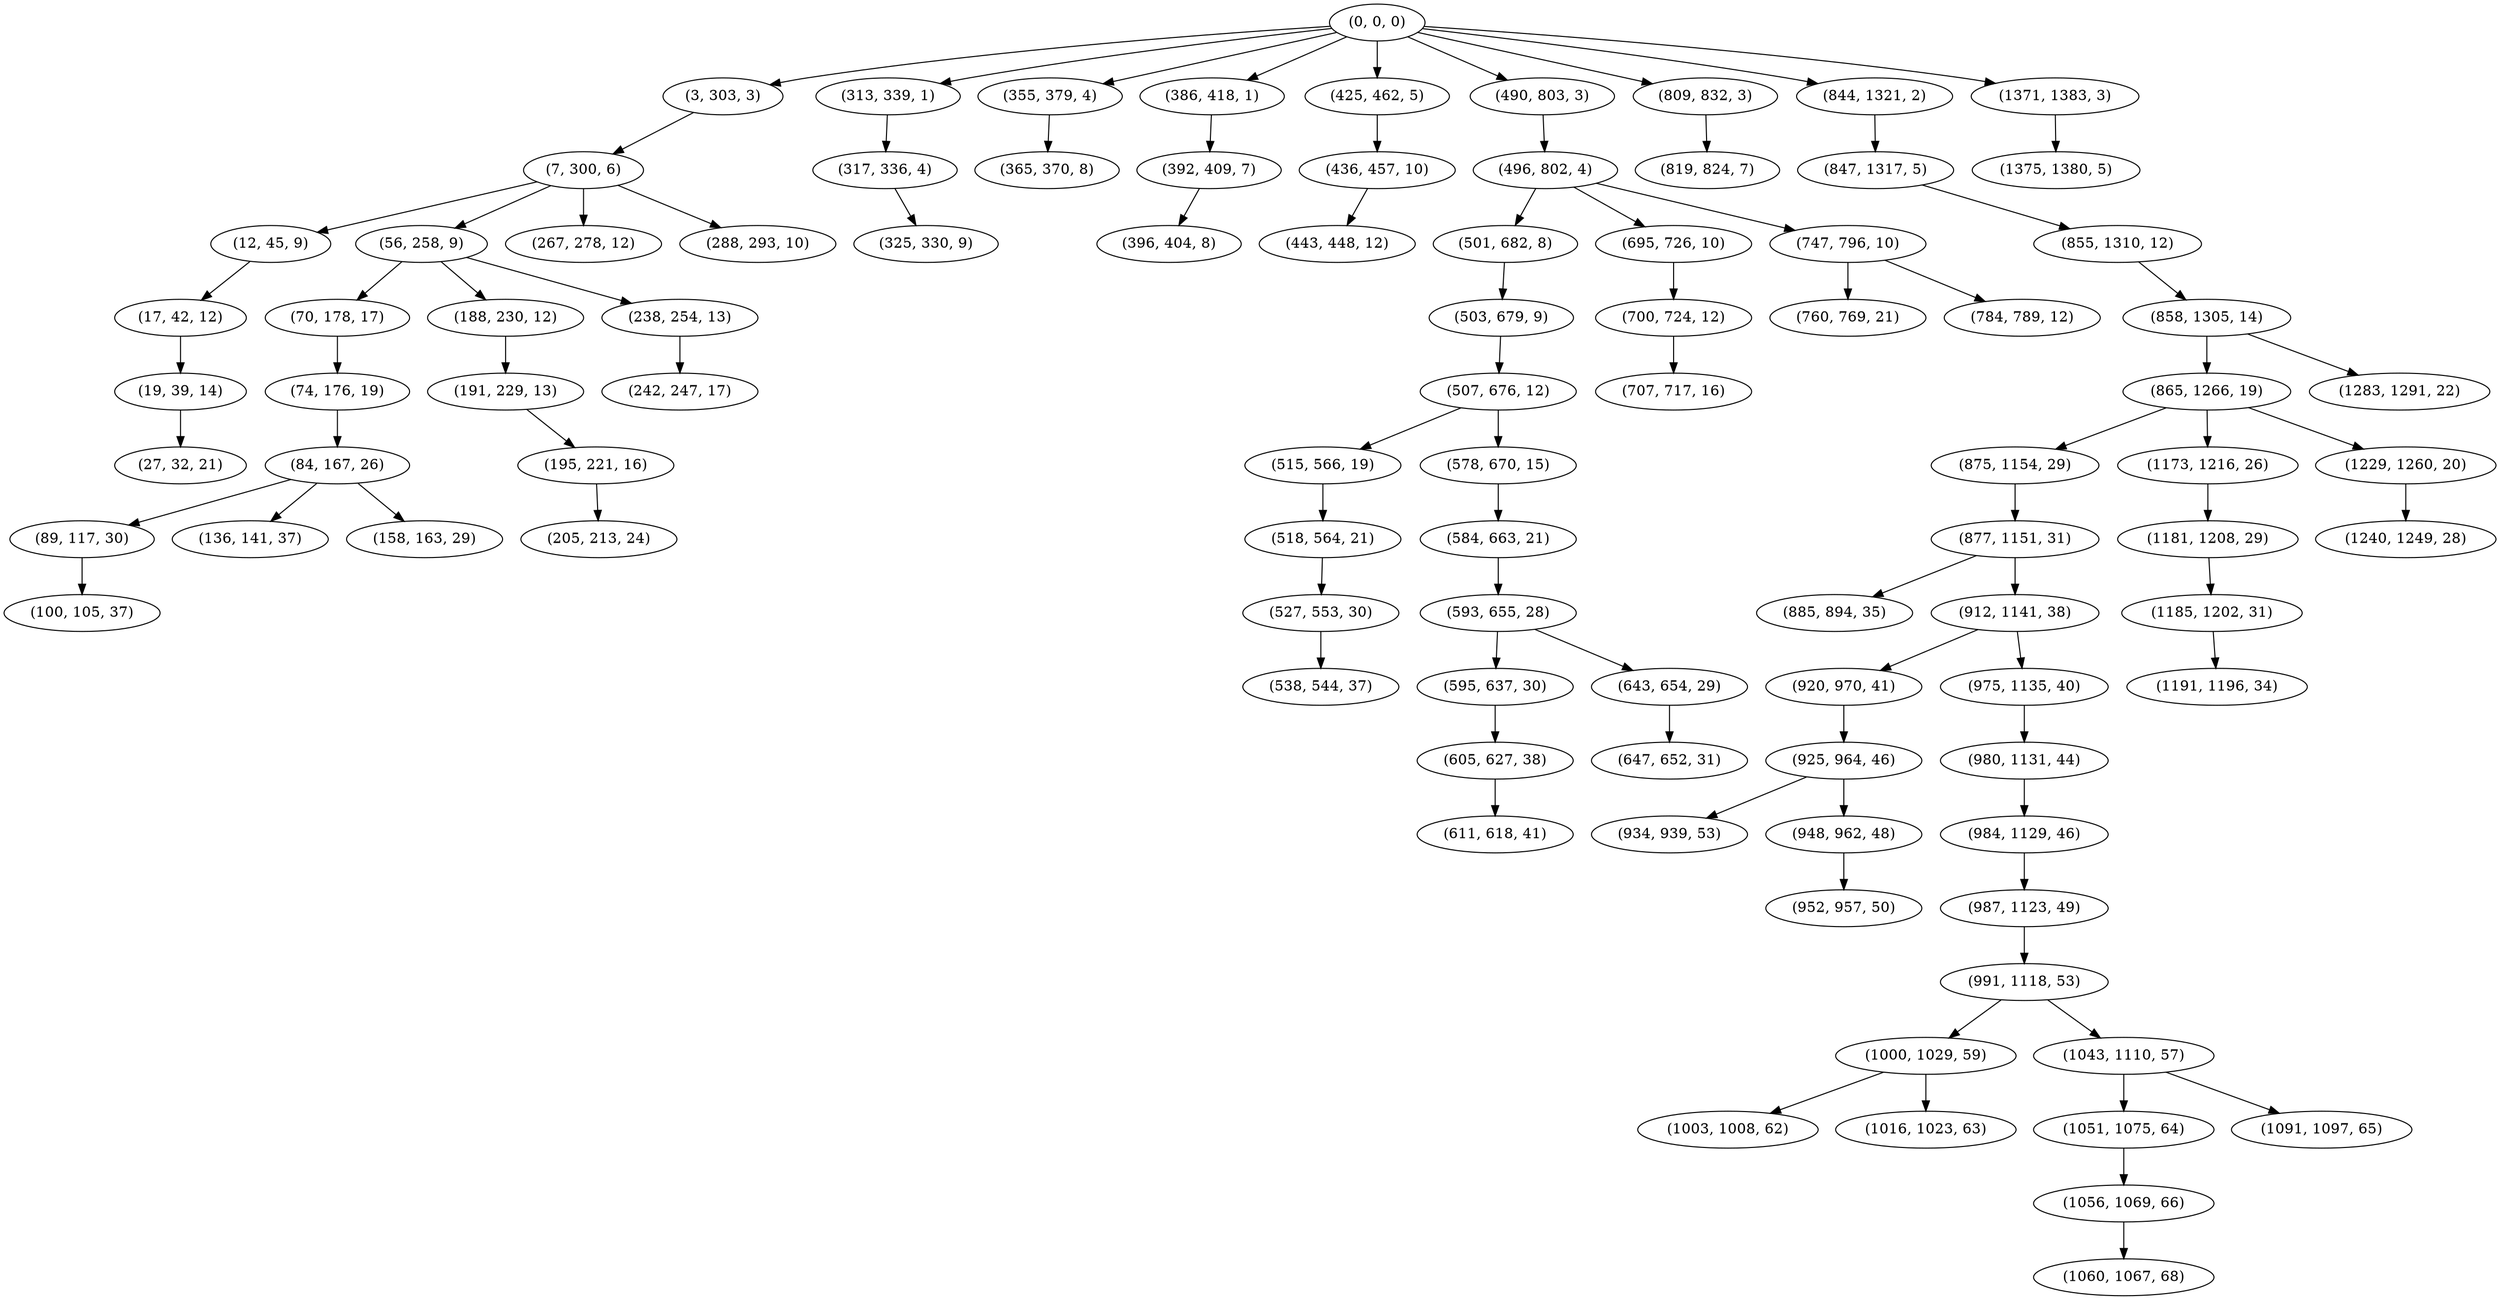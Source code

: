 digraph tree {
    "(0, 0, 0)";
    "(3, 303, 3)";
    "(7, 300, 6)";
    "(12, 45, 9)";
    "(17, 42, 12)";
    "(19, 39, 14)";
    "(27, 32, 21)";
    "(56, 258, 9)";
    "(70, 178, 17)";
    "(74, 176, 19)";
    "(84, 167, 26)";
    "(89, 117, 30)";
    "(100, 105, 37)";
    "(136, 141, 37)";
    "(158, 163, 29)";
    "(188, 230, 12)";
    "(191, 229, 13)";
    "(195, 221, 16)";
    "(205, 213, 24)";
    "(238, 254, 13)";
    "(242, 247, 17)";
    "(267, 278, 12)";
    "(288, 293, 10)";
    "(313, 339, 1)";
    "(317, 336, 4)";
    "(325, 330, 9)";
    "(355, 379, 4)";
    "(365, 370, 8)";
    "(386, 418, 1)";
    "(392, 409, 7)";
    "(396, 404, 8)";
    "(425, 462, 5)";
    "(436, 457, 10)";
    "(443, 448, 12)";
    "(490, 803, 3)";
    "(496, 802, 4)";
    "(501, 682, 8)";
    "(503, 679, 9)";
    "(507, 676, 12)";
    "(515, 566, 19)";
    "(518, 564, 21)";
    "(527, 553, 30)";
    "(538, 544, 37)";
    "(578, 670, 15)";
    "(584, 663, 21)";
    "(593, 655, 28)";
    "(595, 637, 30)";
    "(605, 627, 38)";
    "(611, 618, 41)";
    "(643, 654, 29)";
    "(647, 652, 31)";
    "(695, 726, 10)";
    "(700, 724, 12)";
    "(707, 717, 16)";
    "(747, 796, 10)";
    "(760, 769, 21)";
    "(784, 789, 12)";
    "(809, 832, 3)";
    "(819, 824, 7)";
    "(844, 1321, 2)";
    "(847, 1317, 5)";
    "(855, 1310, 12)";
    "(858, 1305, 14)";
    "(865, 1266, 19)";
    "(875, 1154, 29)";
    "(877, 1151, 31)";
    "(885, 894, 35)";
    "(912, 1141, 38)";
    "(920, 970, 41)";
    "(925, 964, 46)";
    "(934, 939, 53)";
    "(948, 962, 48)";
    "(952, 957, 50)";
    "(975, 1135, 40)";
    "(980, 1131, 44)";
    "(984, 1129, 46)";
    "(987, 1123, 49)";
    "(991, 1118, 53)";
    "(1000, 1029, 59)";
    "(1003, 1008, 62)";
    "(1016, 1023, 63)";
    "(1043, 1110, 57)";
    "(1051, 1075, 64)";
    "(1056, 1069, 66)";
    "(1060, 1067, 68)";
    "(1091, 1097, 65)";
    "(1173, 1216, 26)";
    "(1181, 1208, 29)";
    "(1185, 1202, 31)";
    "(1191, 1196, 34)";
    "(1229, 1260, 20)";
    "(1240, 1249, 28)";
    "(1283, 1291, 22)";
    "(1371, 1383, 3)";
    "(1375, 1380, 5)";
    "(0, 0, 0)" -> "(3, 303, 3)";
    "(0, 0, 0)" -> "(313, 339, 1)";
    "(0, 0, 0)" -> "(355, 379, 4)";
    "(0, 0, 0)" -> "(386, 418, 1)";
    "(0, 0, 0)" -> "(425, 462, 5)";
    "(0, 0, 0)" -> "(490, 803, 3)";
    "(0, 0, 0)" -> "(809, 832, 3)";
    "(0, 0, 0)" -> "(844, 1321, 2)";
    "(0, 0, 0)" -> "(1371, 1383, 3)";
    "(3, 303, 3)" -> "(7, 300, 6)";
    "(7, 300, 6)" -> "(12, 45, 9)";
    "(7, 300, 6)" -> "(56, 258, 9)";
    "(7, 300, 6)" -> "(267, 278, 12)";
    "(7, 300, 6)" -> "(288, 293, 10)";
    "(12, 45, 9)" -> "(17, 42, 12)";
    "(17, 42, 12)" -> "(19, 39, 14)";
    "(19, 39, 14)" -> "(27, 32, 21)";
    "(56, 258, 9)" -> "(70, 178, 17)";
    "(56, 258, 9)" -> "(188, 230, 12)";
    "(56, 258, 9)" -> "(238, 254, 13)";
    "(70, 178, 17)" -> "(74, 176, 19)";
    "(74, 176, 19)" -> "(84, 167, 26)";
    "(84, 167, 26)" -> "(89, 117, 30)";
    "(84, 167, 26)" -> "(136, 141, 37)";
    "(84, 167, 26)" -> "(158, 163, 29)";
    "(89, 117, 30)" -> "(100, 105, 37)";
    "(188, 230, 12)" -> "(191, 229, 13)";
    "(191, 229, 13)" -> "(195, 221, 16)";
    "(195, 221, 16)" -> "(205, 213, 24)";
    "(238, 254, 13)" -> "(242, 247, 17)";
    "(313, 339, 1)" -> "(317, 336, 4)";
    "(317, 336, 4)" -> "(325, 330, 9)";
    "(355, 379, 4)" -> "(365, 370, 8)";
    "(386, 418, 1)" -> "(392, 409, 7)";
    "(392, 409, 7)" -> "(396, 404, 8)";
    "(425, 462, 5)" -> "(436, 457, 10)";
    "(436, 457, 10)" -> "(443, 448, 12)";
    "(490, 803, 3)" -> "(496, 802, 4)";
    "(496, 802, 4)" -> "(501, 682, 8)";
    "(496, 802, 4)" -> "(695, 726, 10)";
    "(496, 802, 4)" -> "(747, 796, 10)";
    "(501, 682, 8)" -> "(503, 679, 9)";
    "(503, 679, 9)" -> "(507, 676, 12)";
    "(507, 676, 12)" -> "(515, 566, 19)";
    "(507, 676, 12)" -> "(578, 670, 15)";
    "(515, 566, 19)" -> "(518, 564, 21)";
    "(518, 564, 21)" -> "(527, 553, 30)";
    "(527, 553, 30)" -> "(538, 544, 37)";
    "(578, 670, 15)" -> "(584, 663, 21)";
    "(584, 663, 21)" -> "(593, 655, 28)";
    "(593, 655, 28)" -> "(595, 637, 30)";
    "(593, 655, 28)" -> "(643, 654, 29)";
    "(595, 637, 30)" -> "(605, 627, 38)";
    "(605, 627, 38)" -> "(611, 618, 41)";
    "(643, 654, 29)" -> "(647, 652, 31)";
    "(695, 726, 10)" -> "(700, 724, 12)";
    "(700, 724, 12)" -> "(707, 717, 16)";
    "(747, 796, 10)" -> "(760, 769, 21)";
    "(747, 796, 10)" -> "(784, 789, 12)";
    "(809, 832, 3)" -> "(819, 824, 7)";
    "(844, 1321, 2)" -> "(847, 1317, 5)";
    "(847, 1317, 5)" -> "(855, 1310, 12)";
    "(855, 1310, 12)" -> "(858, 1305, 14)";
    "(858, 1305, 14)" -> "(865, 1266, 19)";
    "(858, 1305, 14)" -> "(1283, 1291, 22)";
    "(865, 1266, 19)" -> "(875, 1154, 29)";
    "(865, 1266, 19)" -> "(1173, 1216, 26)";
    "(865, 1266, 19)" -> "(1229, 1260, 20)";
    "(875, 1154, 29)" -> "(877, 1151, 31)";
    "(877, 1151, 31)" -> "(885, 894, 35)";
    "(877, 1151, 31)" -> "(912, 1141, 38)";
    "(912, 1141, 38)" -> "(920, 970, 41)";
    "(912, 1141, 38)" -> "(975, 1135, 40)";
    "(920, 970, 41)" -> "(925, 964, 46)";
    "(925, 964, 46)" -> "(934, 939, 53)";
    "(925, 964, 46)" -> "(948, 962, 48)";
    "(948, 962, 48)" -> "(952, 957, 50)";
    "(975, 1135, 40)" -> "(980, 1131, 44)";
    "(980, 1131, 44)" -> "(984, 1129, 46)";
    "(984, 1129, 46)" -> "(987, 1123, 49)";
    "(987, 1123, 49)" -> "(991, 1118, 53)";
    "(991, 1118, 53)" -> "(1000, 1029, 59)";
    "(991, 1118, 53)" -> "(1043, 1110, 57)";
    "(1000, 1029, 59)" -> "(1003, 1008, 62)";
    "(1000, 1029, 59)" -> "(1016, 1023, 63)";
    "(1043, 1110, 57)" -> "(1051, 1075, 64)";
    "(1043, 1110, 57)" -> "(1091, 1097, 65)";
    "(1051, 1075, 64)" -> "(1056, 1069, 66)";
    "(1056, 1069, 66)" -> "(1060, 1067, 68)";
    "(1173, 1216, 26)" -> "(1181, 1208, 29)";
    "(1181, 1208, 29)" -> "(1185, 1202, 31)";
    "(1185, 1202, 31)" -> "(1191, 1196, 34)";
    "(1229, 1260, 20)" -> "(1240, 1249, 28)";
    "(1371, 1383, 3)" -> "(1375, 1380, 5)";
}
